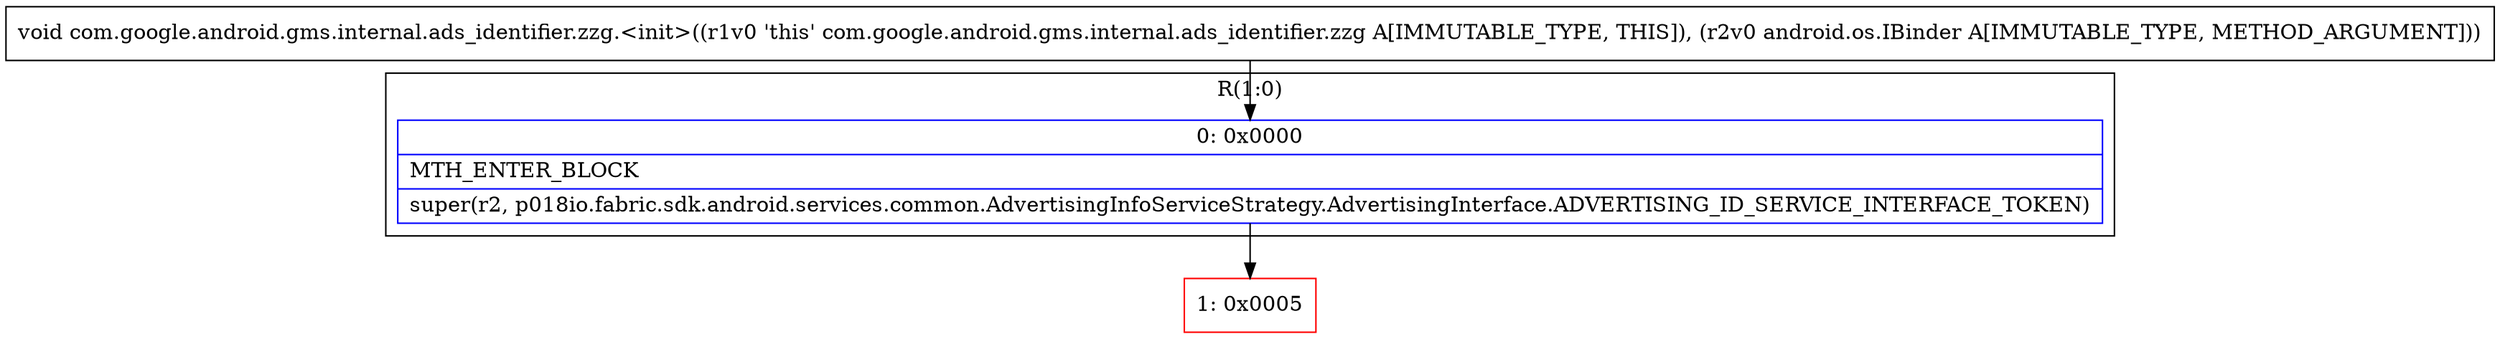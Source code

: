 digraph "CFG forcom.google.android.gms.internal.ads_identifier.zzg.\<init\>(Landroid\/os\/IBinder;)V" {
subgraph cluster_Region_1378355238 {
label = "R(1:0)";
node [shape=record,color=blue];
Node_0 [shape=record,label="{0\:\ 0x0000|MTH_ENTER_BLOCK\l|super(r2, p018io.fabric.sdk.android.services.common.AdvertisingInfoServiceStrategy.AdvertisingInterface.ADVERTISING_ID_SERVICE_INTERFACE_TOKEN)\l}"];
}
Node_1 [shape=record,color=red,label="{1\:\ 0x0005}"];
MethodNode[shape=record,label="{void com.google.android.gms.internal.ads_identifier.zzg.\<init\>((r1v0 'this' com.google.android.gms.internal.ads_identifier.zzg A[IMMUTABLE_TYPE, THIS]), (r2v0 android.os.IBinder A[IMMUTABLE_TYPE, METHOD_ARGUMENT])) }"];
MethodNode -> Node_0;
Node_0 -> Node_1;
}

